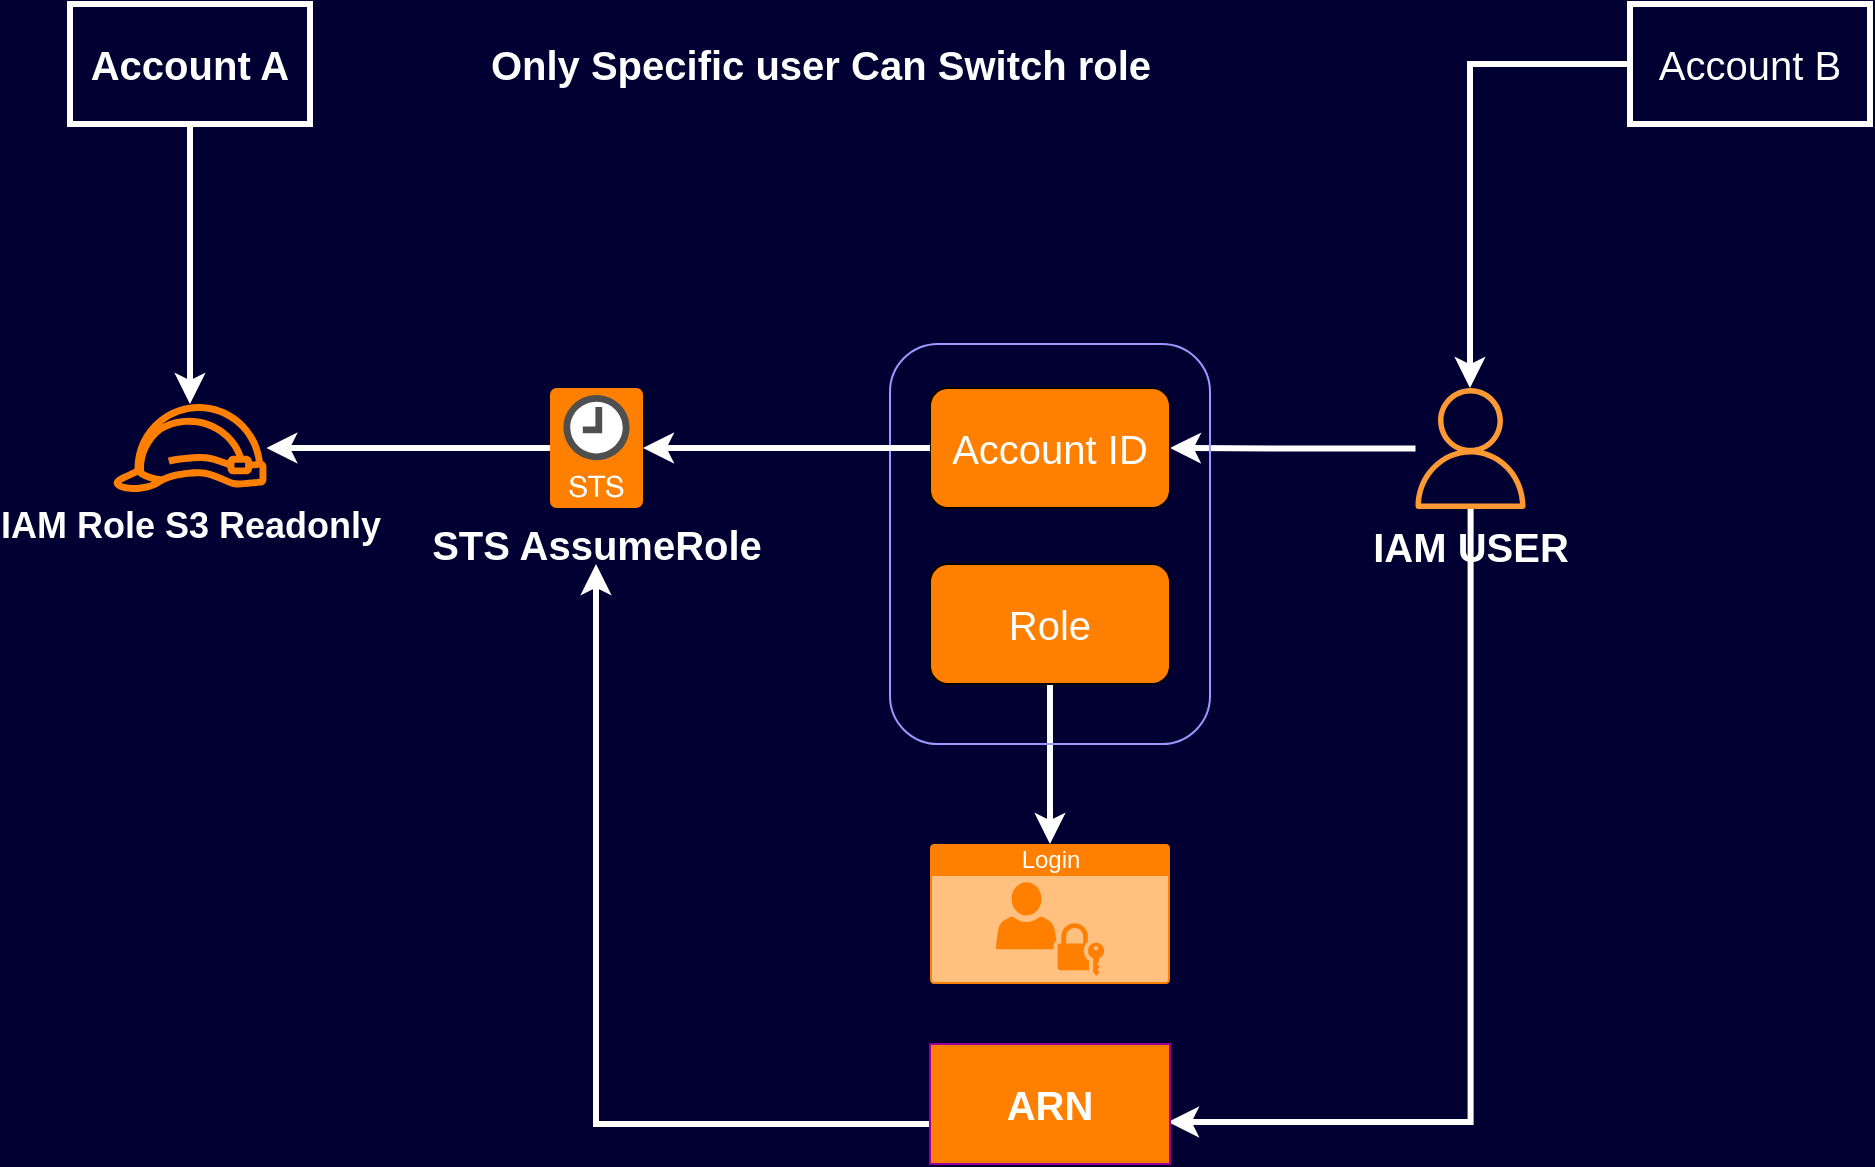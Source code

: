<mxfile version="13.4.5" type="device"><diagram id="f9My0r7PO2Iu4Xob8Bec" name="Page-1"><mxGraphModel dx="838" dy="480" grid="1" gridSize="10" guides="1" tooltips="1" connect="1" arrows="1" fold="1" page="1" pageScale="1" pageWidth="1169" pageHeight="827" background="#000033" math="0" shadow="0"><root><mxCell id="0"/><mxCell id="1" parent="0"/><mxCell id="T547lqxdcUMmwWqJ8H_u-32" style="edgeStyle=none;rounded=0;orthogonalLoop=1;jettySize=auto;html=1;strokeColor=#FFFFFF;strokeWidth=3;" parent="1" source="T547lqxdcUMmwWqJ8H_u-29" edge="1"><mxGeometry relative="1" as="geometry"><mxPoint x="200" y="320" as="targetPoint"/></mxGeometry></mxCell><mxCell id="T547lqxdcUMmwWqJ8H_u-29" value="&lt;font color=&quot;#ffffff&quot; size=&quot;1&quot;&gt;&lt;b style=&quot;font-size: 20px&quot;&gt;Account A&lt;/b&gt;&lt;/font&gt;" style="rounded=0;whiteSpace=wrap;html=1;strokeColor=#FFFFFF;strokeWidth=3;fillColor=none;" parent="1" vertex="1"><mxGeometry x="140" y="120" width="120" height="60" as="geometry"/></mxCell><mxCell id="Ydq-Yf3iumsxyuWccfxS-12" style="edgeStyle=orthogonalEdgeStyle;rounded=0;orthogonalLoop=1;jettySize=auto;html=1;strokeColor=#FFFFFF;strokeWidth=3;" edge="1" parent="1" source="T547lqxdcUMmwWqJ8H_u-30" target="T547lqxdcUMmwWqJ8H_u-37"><mxGeometry relative="1" as="geometry"><Array as="points"><mxPoint x="840" y="150"/><mxPoint x="840" y="342"/></Array></mxGeometry></mxCell><mxCell id="T547lqxdcUMmwWqJ8H_u-30" value="&lt;font color=&quot;#ffffff&quot;&gt;&lt;span style=&quot;font-size: 20px&quot;&gt;Account B&lt;/span&gt;&lt;/font&gt;" style="rounded=0;whiteSpace=wrap;html=1;strokeColor=#FFFFFF;strokeWidth=3;fillColor=none;" parent="1" vertex="1"><mxGeometry x="920" y="120" width="120" height="60" as="geometry"/></mxCell><mxCell id="Ydq-Yf3iumsxyuWccfxS-11" style="edgeStyle=orthogonalEdgeStyle;rounded=0;orthogonalLoop=1;jettySize=auto;html=1;entryX=1;entryY=0.5;entryDx=0;entryDy=0;strokeColor=#FFFFFF;strokeWidth=3;" edge="1" parent="1" source="T547lqxdcUMmwWqJ8H_u-37" target="Ydq-Yf3iumsxyuWccfxS-8"><mxGeometry relative="1" as="geometry"/></mxCell><mxCell id="Ydq-Yf3iumsxyuWccfxS-27" style="edgeStyle=orthogonalEdgeStyle;rounded=0;orthogonalLoop=1;jettySize=auto;html=1;entryX=0.992;entryY=0.65;entryDx=0;entryDy=0;entryPerimeter=0;strokeColor=#FFFFFF;strokeWidth=3;" edge="1" parent="1" source="T547lqxdcUMmwWqJ8H_u-37" target="Ydq-Yf3iumsxyuWccfxS-22"><mxGeometry relative="1" as="geometry"><Array as="points"><mxPoint x="840" y="679"/></Array></mxGeometry></mxCell><mxCell id="T547lqxdcUMmwWqJ8H_u-37" value="&lt;b&gt;&lt;font style=&quot;font-size: 20px&quot; color=&quot;#ffffff&quot;&gt;IAM USER&lt;/font&gt;&lt;/b&gt;" style="outlineConnect=0;fontColor=#232F3E;gradientColor=none;strokeColor=none;dashed=0;verticalLabelPosition=bottom;verticalAlign=top;align=center;html=1;fontSize=12;fontStyle=0;aspect=fixed;pointerEvents=1;shape=mxgraph.aws4.user;fillColor=#FF9933;" parent="1" vertex="1"><mxGeometry x="810" y="312" width="60.5" height="60.5" as="geometry"/></mxCell><mxCell id="Ydq-Yf3iumsxyuWccfxS-6" value="&lt;font color=&quot;#ffffff&quot; size=&quot;1&quot;&gt;&lt;b style=&quot;font-size: 18px&quot;&gt;IAM Role S3 Readonly&lt;/b&gt;&lt;/font&gt;" style="outlineConnect=0;fontColor=#232F3E;gradientColor=none;strokeColor=none;dashed=0;verticalLabelPosition=bottom;verticalAlign=top;align=center;html=1;fontSize=12;fontStyle=0;aspect=fixed;pointerEvents=1;shape=mxgraph.aws4.role;fillColor=#FF8000;" vertex="1" parent="1"><mxGeometry x="161" y="320" width="78" height="44" as="geometry"/></mxCell><mxCell id="Ydq-Yf3iumsxyuWccfxS-10" style="edgeStyle=orthogonalEdgeStyle;rounded=0;orthogonalLoop=1;jettySize=auto;html=1;strokeColor=#FFFFFF;strokeWidth=3;" edge="1" parent="1" source="Ydq-Yf3iumsxyuWccfxS-20" target="Ydq-Yf3iumsxyuWccfxS-6"><mxGeometry relative="1" as="geometry"/></mxCell><mxCell id="Ydq-Yf3iumsxyuWccfxS-8" value="&lt;font color=&quot;#ffffff&quot; style=&quot;font-size: 20px&quot;&gt;Account ID&lt;/font&gt;" style="rounded=1;whiteSpace=wrap;html=1;fillColor=#FF8000;" vertex="1" parent="1"><mxGeometry x="570" y="312" width="120" height="60" as="geometry"/></mxCell><mxCell id="Ydq-Yf3iumsxyuWccfxS-15" style="edgeStyle=orthogonalEdgeStyle;rounded=0;orthogonalLoop=1;jettySize=auto;html=1;strokeColor=#FFFFFF;strokeWidth=3;" edge="1" parent="1" source="Ydq-Yf3iumsxyuWccfxS-13" target="Ydq-Yf3iumsxyuWccfxS-14"><mxGeometry relative="1" as="geometry"/></mxCell><mxCell id="Ydq-Yf3iumsxyuWccfxS-13" value="&lt;font color=&quot;#ffffff&quot;&gt;&lt;span style=&quot;font-size: 20px&quot;&gt;Role&lt;/span&gt;&lt;/font&gt;" style="rounded=1;whiteSpace=wrap;html=1;fillColor=#FF8000;" vertex="1" parent="1"><mxGeometry x="570" y="400" width="120" height="60" as="geometry"/></mxCell><mxCell id="Ydq-Yf3iumsxyuWccfxS-14" value="Login" style="html=1;strokeColor=none;labelPosition=center;verticalLabelPosition=middle;verticalAlign=top;align=center;fontSize=12;outlineConnect=0;spacingTop=-6;fontColor=#FFFFFF;shape=mxgraph.sitemap.login;fillColor=#FF8000;" vertex="1" parent="1"><mxGeometry x="570" y="540" width="120" height="70" as="geometry"/></mxCell><mxCell id="Ydq-Yf3iumsxyuWccfxS-16" value="" style="rounded=1;whiteSpace=wrap;html=1;fillColor=none;strokeColor=#9999FF;" vertex="1" parent="1"><mxGeometry x="550" y="290" width="160" height="200" as="geometry"/></mxCell><mxCell id="Ydq-Yf3iumsxyuWccfxS-17" value="&lt;font color=&quot;#ffffff&quot;&gt;&lt;span style=&quot;font-size: 20px&quot;&gt;&lt;b&gt;Only Specific user Can Switch role&lt;/b&gt;&lt;/span&gt;&lt;/font&gt;" style="text;html=1;resizable=0;autosize=1;align=center;verticalAlign=middle;points=[];fillColor=none;strokeColor=none;rounded=0;" vertex="1" parent="1"><mxGeometry x="340" y="140" width="350" height="20" as="geometry"/></mxCell><mxCell id="Ydq-Yf3iumsxyuWccfxS-20" value="&lt;font color=&quot;#ffffff&quot; size=&quot;1&quot;&gt;&lt;b style=&quot;font-size: 20px&quot;&gt;STS AssumeRole&lt;/b&gt;&lt;/font&gt;" style="outlineConnect=0;dashed=0;verticalLabelPosition=bottom;verticalAlign=top;align=center;html=1;shape=mxgraph.aws3.sts_2;gradientColor=none;strokeColor=#990099;fillColor=#FF8000;" vertex="1" parent="1"><mxGeometry x="380" y="312" width="46.5" height="60" as="geometry"/></mxCell><mxCell id="Ydq-Yf3iumsxyuWccfxS-21" style="edgeStyle=orthogonalEdgeStyle;rounded=0;orthogonalLoop=1;jettySize=auto;html=1;strokeColor=#FFFFFF;strokeWidth=3;" edge="1" parent="1" source="Ydq-Yf3iumsxyuWccfxS-8" target="Ydq-Yf3iumsxyuWccfxS-20"><mxGeometry relative="1" as="geometry"><mxPoint x="570" y="342" as="sourcePoint"/><mxPoint x="238.617" y="342" as="targetPoint"/></mxGeometry></mxCell><mxCell id="Ydq-Yf3iumsxyuWccfxS-24" style="edgeStyle=orthogonalEdgeStyle;rounded=0;orthogonalLoop=1;jettySize=auto;html=1;strokeColor=#FFFFFF;strokeWidth=3;" edge="1" parent="1" source="Ydq-Yf3iumsxyuWccfxS-22"><mxGeometry relative="1" as="geometry"><mxPoint x="403" y="400" as="targetPoint"/><Array as="points"><mxPoint x="403" y="680"/></Array></mxGeometry></mxCell><mxCell id="Ydq-Yf3iumsxyuWccfxS-22" value="&lt;font size=&quot;1&quot; color=&quot;#ffffff&quot;&gt;&lt;b style=&quot;font-size: 20px&quot;&gt;ARN&lt;/b&gt;&lt;/font&gt;" style="rounded=0;whiteSpace=wrap;html=1;strokeColor=#990099;fillColor=#FF8000;" vertex="1" parent="1"><mxGeometry x="570" y="640" width="120" height="60" as="geometry"/></mxCell></root></mxGraphModel></diagram></mxfile>